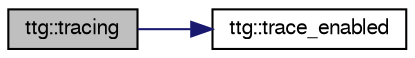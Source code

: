 digraph "ttg::tracing"
{
 // LATEX_PDF_SIZE
  edge [fontname="FreeSans",fontsize="10",labelfontname="FreeSans",labelfontsize="10"];
  node [fontname="FreeSans",fontsize="10",shape=record];
  rankdir="LR";
  Node1 [label="ttg::tracing",height=0.2,width=0.4,color="black", fillcolor="grey75", style="filled", fontcolor="black",tooltip="returns whether tracing is enabled"];
  Node1 -> Node2 [color="midnightblue",fontsize="10",style="solid",fontname="FreeSans"];
  Node2 [label="ttg::trace_enabled",height=0.2,width=0.4,color="black", fillcolor="white", style="filled",URL="$namespacettg.html#afbdd9c742be395e0746fdbc26c7d55cc",tooltip="returns whether tracing was enabled at configure time"];
}
